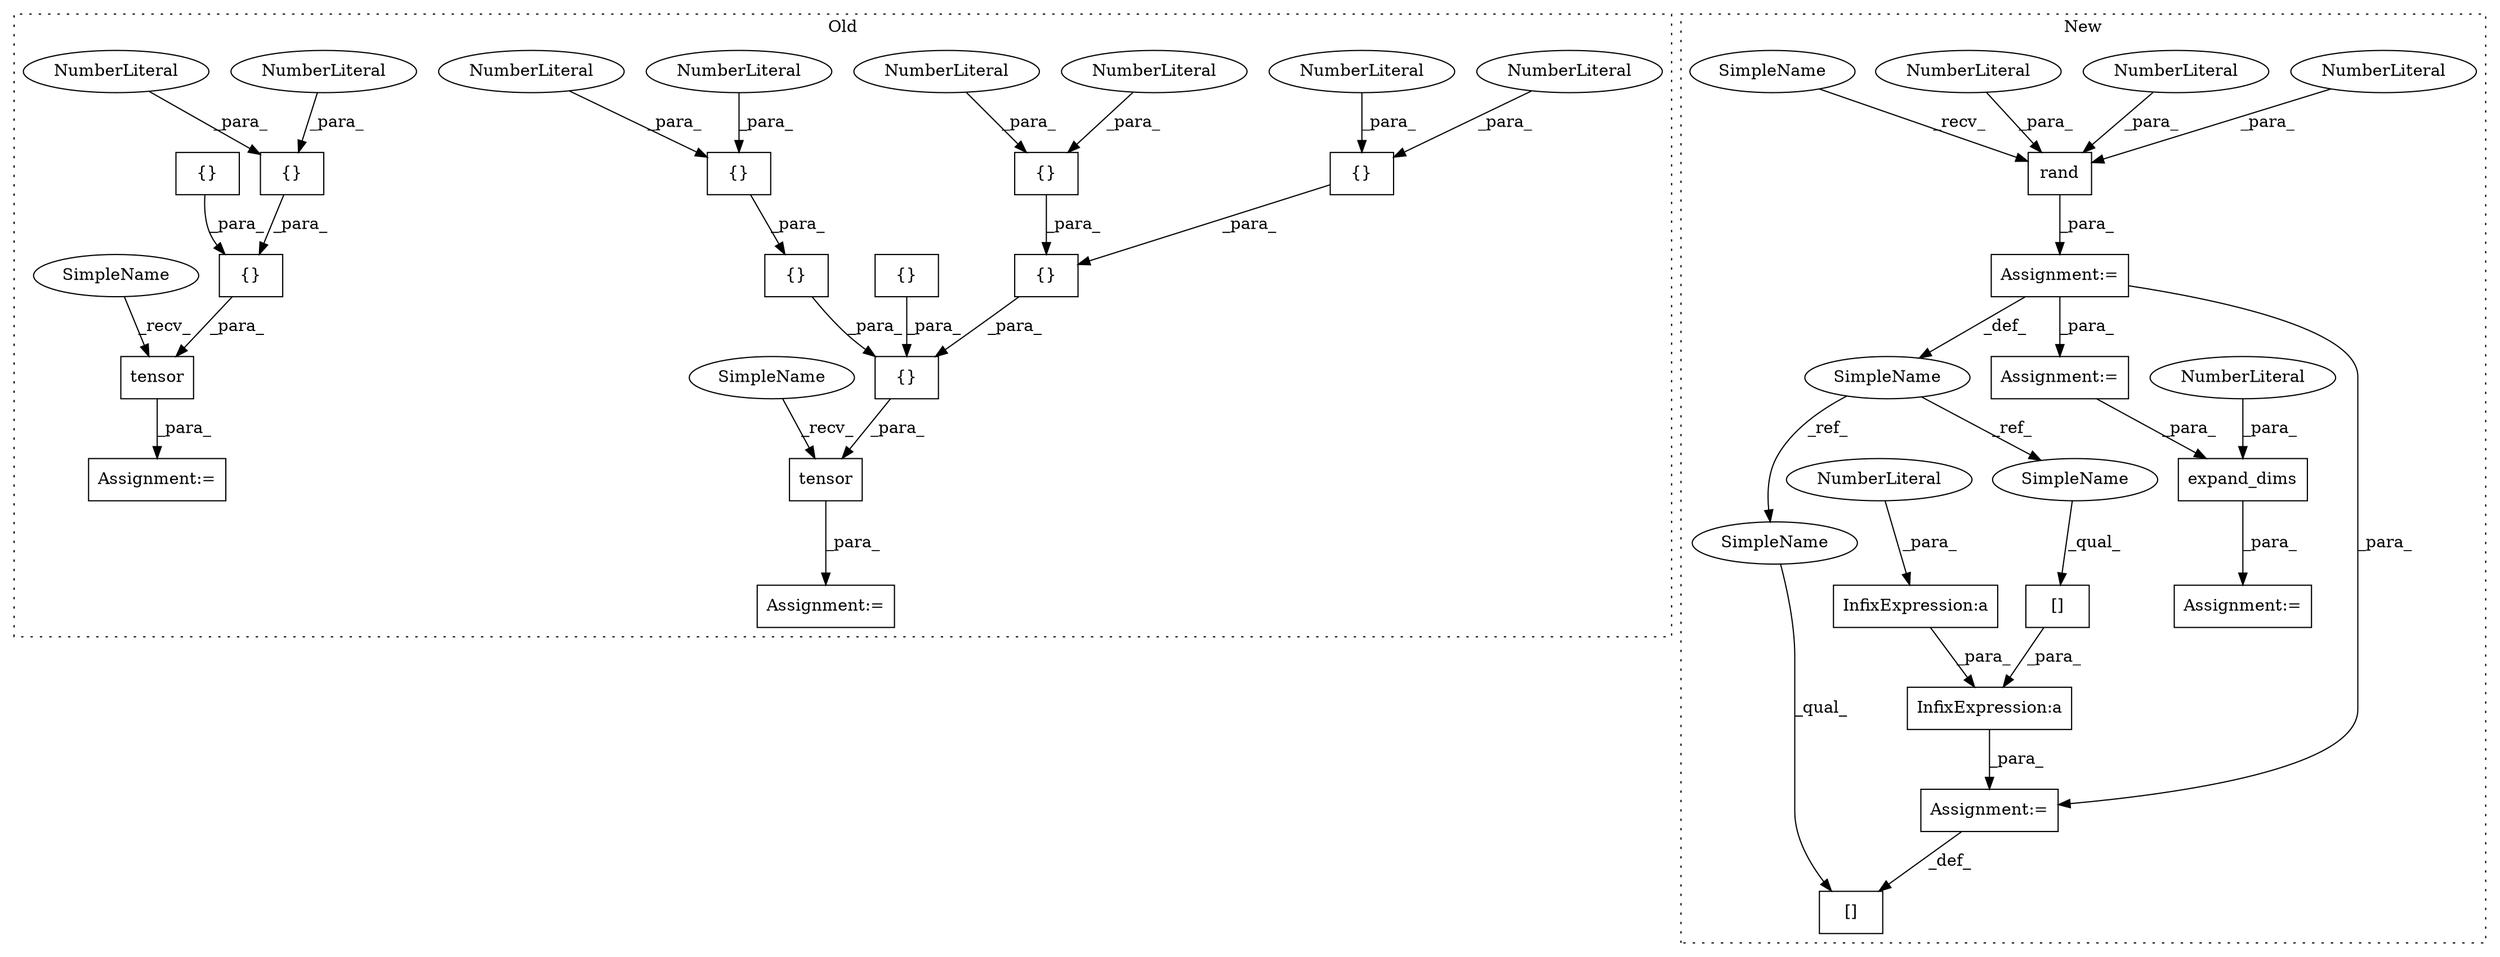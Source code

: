 digraph G {
subgraph cluster0 {
1 [label="tensor" a="32" s="5422,5570" l="7,1" shape="box"];
3 [label="{}" a="4" s="5495,5509" l="1,1" shape="box"];
8 [label="NumberLiteral" a="34" s="5496" l="6" shape="ellipse"];
10 [label="NumberLiteral" a="34" s="5503" l="6" shape="ellipse"];
13 [label="{}" a="4" s="5479,5510" l="1,1" shape="box"];
18 [label="tensor" a="32" s="5307,5404" l="7,1" shape="box"];
19 [label="{}" a="4" s="5444,5569" l="1,1" shape="box"];
22 [label="Assignment:=" a="7" s="5300" l="1" shape="box"];
23 [label="{}" a="4" s="5343,5353" l="1,1" shape="box"];
25 [label="Assignment:=" a="7" s="5415" l="1" shape="box"];
26 [label="{}" a="4" s="5480,5493" l="1,1" shape="box"];
27 [label="NumberLiteral" a="34" s="5487" l="6" shape="ellipse"];
28 [label="{}" a="4" s="5462,5476" l="1,1" shape="box"];
29 [label="NumberLiteral" a="34" s="5481" l="5" shape="ellipse"];
30 [label="{}" a="4" s="5330,5354" l="1,1" shape="box"];
31 [label="NumberLiteral" a="34" s="5463" l="6" shape="ellipse"];
32 [label="{}" a="4" s="5512,5568" l="1,1" shape="box"];
33 [label="NumberLiteral" a="34" s="5470" l="6" shape="ellipse"];
34 [label="{}" a="4" s="5445,5477" l="1,1" shape="box"];
35 [label="NumberLiteral" a="34" s="5344" l="4" shape="ellipse"];
36 [label="NumberLiteral" a="34" s="5349" l="4" shape="ellipse"];
37 [label="{}" a="4" s="5331,5341" l="1,1" shape="box"];
41 [label="SimpleName" a="42" s="5416" l="5" shape="ellipse"];
42 [label="SimpleName" a="42" s="5301" l="5" shape="ellipse"];
label = "Old";
style="dotted";
}
subgraph cluster1 {
2 [label="expand_dims" a="32" s="5842,5864" l="12,1" shape="box"];
4 [label="rand" a="32" s="5407,5417" l="5,1" shape="box"];
5 [label="InfixExpression:a" a="27" s="5779" l="3" shape="box"];
6 [label="InfixExpression:a" a="27" s="5773" l="3" shape="box"];
7 [label="NumberLiteral" a="34" s="5772" l="1" shape="ellipse"];
9 [label="NumberLiteral" a="34" s="5412" l="1" shape="ellipse"];
11 [label="NumberLiteral" a="34" s="5416" l="1" shape="ellipse"];
12 [label="NumberLiteral" a="34" s="5414" l="1" shape="ellipse"];
14 [label="[]" a="2" s="5762,5768" l="5,1" shape="box"];
15 [label="NumberLiteral" a="34" s="5863" l="1" shape="ellipse"];
16 [label="[]" a="2" s="5782,5788" l="5,1" shape="box"];
17 [label="SimpleName" a="42" s="5396" l="4" shape="ellipse"];
20 [label="Assignment:=" a="7" s="5835" l="1" shape="box"];
21 [label="Assignment:=" a="7" s="5431" l="1" shape="box"];
24 [label="Assignment:=" a="7" s="5400" l="1" shape="box"];
38 [label="Assignment:=" a="7" s="5769" l="1" shape="box"];
39 [label="SimpleName" a="42" s="5782" l="4" shape="ellipse"];
40 [label="SimpleName" a="42" s="5762" l="4" shape="ellipse"];
43 [label="SimpleName" a="42" s="5401" l="5" shape="ellipse"];
label = "New";
style="dotted";
}
1 -> 25 [label="_para_"];
2 -> 20 [label="_para_"];
3 -> 13 [label="_para_"];
4 -> 24 [label="_para_"];
5 -> 38 [label="_para_"];
6 -> 5 [label="_para_"];
7 -> 6 [label="_para_"];
8 -> 3 [label="_para_"];
9 -> 4 [label="_para_"];
10 -> 3 [label="_para_"];
11 -> 4 [label="_para_"];
12 -> 4 [label="_para_"];
13 -> 19 [label="_para_"];
15 -> 2 [label="_para_"];
16 -> 5 [label="_para_"];
17 -> 40 [label="_ref_"];
17 -> 39 [label="_ref_"];
18 -> 22 [label="_para_"];
19 -> 1 [label="_para_"];
21 -> 2 [label="_para_"];
23 -> 30 [label="_para_"];
24 -> 21 [label="_para_"];
24 -> 17 [label="_def_"];
24 -> 38 [label="_para_"];
26 -> 13 [label="_para_"];
27 -> 26 [label="_para_"];
28 -> 34 [label="_para_"];
29 -> 26 [label="_para_"];
30 -> 18 [label="_para_"];
31 -> 28 [label="_para_"];
32 -> 19 [label="_para_"];
33 -> 28 [label="_para_"];
34 -> 19 [label="_para_"];
35 -> 23 [label="_para_"];
36 -> 23 [label="_para_"];
37 -> 30 [label="_para_"];
38 -> 14 [label="_def_"];
39 -> 16 [label="_qual_"];
40 -> 14 [label="_qual_"];
41 -> 1 [label="_recv_"];
42 -> 18 [label="_recv_"];
43 -> 4 [label="_recv_"];
}